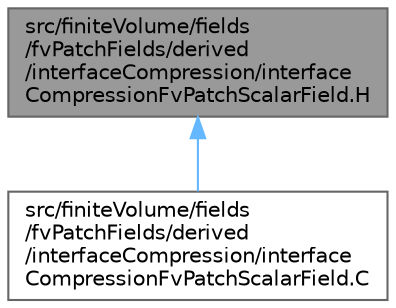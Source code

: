 digraph "src/finiteVolume/fields/fvPatchFields/derived/interfaceCompression/interfaceCompressionFvPatchScalarField.H"
{
 // LATEX_PDF_SIZE
  bgcolor="transparent";
  edge [fontname=Helvetica,fontsize=10,labelfontname=Helvetica,labelfontsize=10];
  node [fontname=Helvetica,fontsize=10,shape=box,height=0.2,width=0.4];
  Node1 [id="Node000001",label="src/finiteVolume/fields\l/fvPatchFields/derived\l/interfaceCompression/interface\lCompressionFvPatchScalarField.H",height=0.2,width=0.4,color="gray40", fillcolor="grey60", style="filled", fontcolor="black",tooltip=" "];
  Node1 -> Node2 [id="edge1_Node000001_Node000002",dir="back",color="steelblue1",style="solid",tooltip=" "];
  Node2 [id="Node000002",label="src/finiteVolume/fields\l/fvPatchFields/derived\l/interfaceCompression/interface\lCompressionFvPatchScalarField.C",height=0.2,width=0.4,color="grey40", fillcolor="white", style="filled",URL="$interfaceCompressionFvPatchScalarField_8C.html",tooltip=" "];
}
